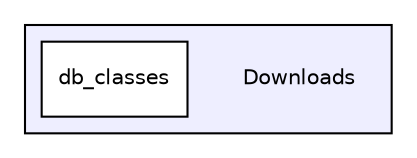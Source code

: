 digraph "C:/Users/SoulKeeper/Downloads" {
  compound=true
  node [ fontsize="10", fontname="Helvetica"];
  edge [ labelfontsize="10", labelfontname="Helvetica"];
  subgraph clusterdir_2c12105386bcc5c3935feab96f296a41 {
    graph [ bgcolor="#eeeeff", pencolor="black", label="" URL="dir_2c12105386bcc5c3935feab96f296a41.html"];
    dir_2c12105386bcc5c3935feab96f296a41 [shape=plaintext label="Downloads"];
    dir_d204a798ac949d64b5ecd6c5493ee8c5 [shape=box label="db_classes" color="black" fillcolor="white" style="filled" URL="dir_d204a798ac949d64b5ecd6c5493ee8c5.html"];
  }
}

